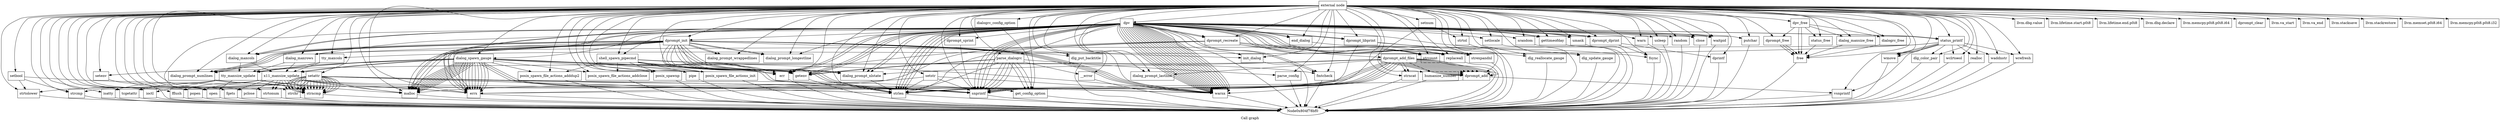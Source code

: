 digraph "Call graph" {
	label="Call graph";

	Node0x804f78380 [shape=record,label="{external node}"];
	Node0x804f78380 -> Node0x804f78b30;
	Node0x804f78380 -> Node0x804f79d30;
	Node0x804f78380 -> Node0x804f79d90;
	Node0x804f78380 -> Node0x804f79790;
	Node0x804f78380 -> Node0x804f797f0;
	Node0x804f78380 -> Node0x804f79bb0;
	Node0x804f78380 -> Node0x804f79c10;
	Node0x804f78380 -> Node0x804f79c70;
	Node0x804f78380 -> Node0x804f79cd0;
	Node0x804f78380 -> Node0x804f79df0;
	Node0x804f78380 -> Node0x804f79e50;
	Node0x804f78380 -> Node0x804f79850;
	Node0x804f78380 -> Node0x804f798b0;
	Node0x804f78380 -> Node0x804f79910;
	Node0x804f78380 -> Node0x804f79970;
	Node0x804f78380 -> Node0x804f799d0;
	Node0x804f78380 -> Node0x804f79a30;
	Node0x804f78380 -> Node0x804f79a90;
	Node0x804f78380 -> Node0x804f79af0;
	Node0x804f78380 -> Node0x804f79b50;
	Node0x804f78380 -> Node0x804f79eb0;
	Node0x804f78380 -> Node0x804f79f10;
	Node0x804f78380 -> Node0x804f79f70;
	Node0x804f78380 -> Node0x804f79fd0;
	Node0x804f78380 -> Node0x804fa9030;
	Node0x804f78380 -> Node0x804fa92d0;
	Node0x804f78380 -> Node0x804fa9090;
	Node0x804f78380 -> Node0x804fa90f0;
	Node0x804f78380 -> Node0x804fa9150;
	Node0x804f78380 -> Node0x804fa91b0;
	Node0x804f78380 -> Node0x804fa9210;
	Node0x804f78380 -> Node0x804fa9270;
	Node0x804f78380 -> Node0x804fa9330;
	Node0x804f78380 -> Node0x804fa9390;
	Node0x804f78380 -> Node0x804fa93f0;
	Node0x804f78380 -> Node0x804fa9450;
	Node0x804f78380 -> Node0x804fa94b0;
	Node0x804f78380 -> Node0x804fa9510;
	Node0x804f78380 -> Node0x804fa9570;
	Node0x804f78380 -> Node0x804fa95d0;
	Node0x804f78380 -> Node0x804fa9630;
	Node0x804f78380 -> Node0x804fa9690;
	Node0x804f78380 -> Node0x804fa96f0;
	Node0x804f78380 -> Node0x804fa9750;
	Node0x804f78380 -> Node0x804fa97b0;
	Node0x804f78380 -> Node0x804fa9870;
	Node0x804f78380 -> Node0x804fa98d0;
	Node0x804f78380 -> Node0x804fa99f0;
	Node0x804f78380 -> Node0x804fa9930;
	Node0x804f78380 -> Node0x804fa9990;
	Node0x804f78380 -> Node0x804fa9810;
	Node0x804f78380 -> Node0x804fa9a50;
	Node0x804f78380 -> Node0x804fa9ab0;
	Node0x804f78380 -> Node0x804fa9b10;
	Node0x804f78380 -> Node0x804fa9b70;
	Node0x804f78380 -> Node0x804fa9bd0;
	Node0x804f78380 -> Node0x804fa9c30;
	Node0x804f78380 -> Node0x804fa9c90;
	Node0x804f78380 -> Node0x804fa9d50;
	Node0x804f78380 -> Node0x804fa9cf0;
	Node0x804f78380 -> Node0x804fa9db0;
	Node0x804f78380 -> Node0x804fa9e10;
	Node0x804f78380 -> Node0x804fa9ed0;
	Node0x804f78380 -> Node0x804fa9f30;
	Node0x804f78380 -> Node0x804fa9f90;
	Node0x804f78380 -> Node0x804faa0b0;
	Node0x804f78380 -> Node0x804fa9ff0;
	Node0x804f78380 -> Node0x804faa050;
	Node0x804f78380 -> Node0x804faa110;
	Node0x804f78380 -> Node0x804faa170;
	Node0x804f78380 -> Node0x804faa1d0;
	Node0x804f78380 -> Node0x804faa230;
	Node0x804f78380 -> Node0x804faa290;
	Node0x804f78380 -> Node0x804faa2f0;
	Node0x804f78380 -> Node0x804faa350;
	Node0x804f78380 -> Node0x804faa3b0;
	Node0x804f78380 -> Node0x804faa410;
	Node0x804f78380 -> Node0x804faa470;
	Node0x804f78380 -> Node0x804faaa10;
	Node0x804f78380 -> Node0x804faa4d0;
	Node0x804f78380 -> Node0x804faa530;
	Node0x804f78380 -> Node0x804faa5f0;
	Node0x804f78380 -> Node0x804faaa70;
	Node0x804f78380 -> Node0x804faa650;
	Node0x804f78380 -> Node0x804faa6b0;
	Node0x804f78380 -> Node0x804faa710;
	Node0x804f78380 -> Node0x804faa7d0;
	Node0x804f78380 -> Node0x804faa830;
	Node0x804f78380 -> Node0x804faa890;
	Node0x804f78380 -> Node0x804faa8f0;
	Node0x804f78380 -> Node0x804faa950;
	Node0x804f78380 -> Node0x804faa9b0;
	Node0x804f78380 -> Node0x804faaad0;
	Node0x804f78380 -> Node0x804faa590;
	Node0x804f78380 -> Node0x804faab90;
	Node0x804f78380 -> Node0x804faabf0;
	Node0x804f78380 -> Node0x804faac50;
	Node0x804f78380 -> Node0x804faacb0;
	Node0x804f78380 -> Node0x804faad10;
	Node0x804f78380 -> Node0x804faad70;
	Node0x804f78380 -> Node0x804faab30;
	Node0x804f78380 -> Node0x804faa770;
	Node0x804f78b30 [shape=record,label="{dialog_maxrows}"];
	Node0x804f78b30 -> Node0x804f796d0;
	Node0x804f78b30 -> Node0x804f79730;
	Node0x804f796d0 [shape=record,label="{x11_maxsize_update}"];
	Node0x804f796d0 -> Node0x804f79790;
	Node0x804f796d0 -> Node0x804f797f0;
	Node0x804f796d0 -> Node0x804f79850;
	Node0x804f796d0 -> Node0x804f798b0;
	Node0x804f796d0 -> Node0x804f79910;
	Node0x804f796d0 -> Node0x804f79970;
	Node0x804f796d0 -> Node0x804f799d0;
	Node0x804f796d0 -> Node0x804f79a30;
	Node0x804f796d0 -> Node0x804f79a90;
	Node0x804f796d0 -> Node0x804f79af0;
	Node0x804f796d0 -> Node0x804f79af0;
	Node0x804f796d0 -> Node0x804f79af0;
	Node0x804f796d0 -> Node0x804f79b50;
	Node0x804f796d0 -> Node0x804f79b50;
	Node0x804f79730 [shape=record,label="{tty_maxsize_update}"];
	Node0x804f79730 -> Node0x804f79790;
	Node0x804f79730 -> Node0x804f797f0;
	Node0x804f79730 -> Node0x804f79bb0;
	Node0x804f79730 -> Node0x804f79c10;
	Node0x804f79730 -> Node0x804f79c70;
	Node0x804f79730 -> Node0x804f79cd0;
	Node0x804f79d30 [shape=record,label="{llvm.dbg.value}"];
	Node0x804f79d90 [shape=record,label="{llvm.lifetime.start.p0i8}"];
	Node0x804f79790 [shape=record,label="{malloc}"];
	Node0x804f79790 -> Node0x804f78bf0;
	Node0x804f797f0 [shape=record,label="{errx}"];
	Node0x804f797f0 -> Node0x804f78bf0;
	Node0x804f79bb0 [shape=record,label="{isatty}"];
	Node0x804f79bb0 -> Node0x804f78bf0;
	Node0x804f79c10 [shape=record,label="{open}"];
	Node0x804f79c10 -> Node0x804f78bf0;
	Node0x804f79c70 [shape=record,label="{tcgetattr}"];
	Node0x804f79c70 -> Node0x804f78bf0;
	Node0x804f79cd0 [shape=record,label="{ioctl}"];
	Node0x804f79cd0 -> Node0x804f78bf0;
	Node0x804f79df0 [shape=record,label="{llvm.lifetime.end.p0i8}"];
	Node0x804f79e50 [shape=record,label="{llvm.dbg.declare}"];
	Node0x804f79850 [shape=record,label="{snprintf}"];
	Node0x804f79850 -> Node0x804f78bf0;
	Node0x804f798b0 [shape=record,label="{fflush}"];
	Node0x804f798b0 -> Node0x804f78bf0;
	Node0x804f79910 [shape=record,label="{popen}"];
	Node0x804f79910 -> Node0x804f78bf0;
	Node0x804f79970 [shape=record,label="{warnx}"];
	Node0x804f79970 -> Node0x804f78bf0;
	Node0x804f799d0 [shape=record,label="{fgets}"];
	Node0x804f799d0 -> Node0x804f78bf0;
	Node0x804f79a30 [shape=record,label="{pclose}"];
	Node0x804f79a30 -> Node0x804f78bf0;
	Node0x804f79a90 [shape=record,label="{strncmp}"];
	Node0x804f79a90 -> Node0x804f78bf0;
	Node0x804f79af0 [shape=record,label="{strchr}"];
	Node0x804f79af0 -> Node0x804f78bf0;
	Node0x804f79b50 [shape=record,label="{strtonum}"];
	Node0x804f79b50 -> Node0x804f78bf0;
	Node0x804f79eb0 [shape=record,label="{dialog_maxcols}"];
	Node0x804f79eb0 -> Node0x804f796d0;
	Node0x804f79eb0 -> Node0x804f79730;
	Node0x804f79f10 [shape=record,label="{tty_maxcols}"];
	Node0x804f79f10 -> Node0x804f796d0;
	Node0x804f79f10 -> Node0x804f79730;
	Node0x804f79f70 [shape=record,label="{dialog_spawn_gauge}"];
	Node0x804f79f70 -> Node0x804f79fd0;
	Node0x804f79f70 -> Node0x804f79850;
	Node0x804f79f70 -> Node0x804fa9030;
	Node0x804f79f70 -> Node0x804f796d0;
	Node0x804f79f70 -> Node0x804f79730;
	Node0x804f79f70 -> Node0x804f796d0;
	Node0x804f79f70 -> Node0x804f79730;
	Node0x804f79f70 -> Node0x804f79790;
	Node0x804f79f70 -> Node0x804f797f0;
	Node0x804f79f70 -> Node0x804f797f0;
	Node0x804f79f70 -> Node0x804f79790;
	Node0x804f79f70 -> Node0x804f797f0;
	Node0x804f79f70 -> Node0x804f79790;
	Node0x804f79f70 -> Node0x804f797f0;
	Node0x804f79f70 -> Node0x804f79790;
	Node0x804f79f70 -> Node0x804f797f0;
	Node0x804f79f70 -> Node0x804f79790;
	Node0x804f79f70 -> Node0x804f797f0;
	Node0x804f79f70 -> Node0x804f79790;
	Node0x804f79f70 -> Node0x804f797f0;
	Node0x804f79f70 -> Node0x804f79790;
	Node0x804f79f70 -> Node0x804f797f0;
	Node0x804f79f70 -> Node0x804f79790;
	Node0x804f79f70 -> Node0x804f797f0;
	Node0x804f79f70 -> Node0x804f79850;
	Node0x804f79f70 -> Node0x804f79790;
	Node0x804f79f70 -> Node0x804f797f0;
	Node0x804f79f70 -> Node0x804f79850;
	Node0x804f79f70 -> Node0x804fa9090;
	Node0x804f79f70 -> Node0x804fa90f0;
	Node0x804f79f70 -> Node0x804fa9150;
	Node0x804f79f70 -> Node0x804fa91b0;
	Node0x804f79f70 -> Node0x804fa9210;
	Node0x804f79f70 -> Node0x804fa9270;
	Node0x804f79f70 -> Node0x804fa90f0;
	Node0x804f79fd0 [shape=record,label="{getenv}"];
	Node0x804f79fd0 -> Node0x804f78bf0;
	Node0x804fa9030 [shape=record,label="{setenv}"];
	Node0x804fa9030 -> Node0x804f78bf0;
	Node0x804fa92d0 [shape=record,label="{llvm.memcpy.p0i8.p0i8.i64}"];
	Node0x804fa9090 [shape=record,label="{pipe}"];
	Node0x804fa9090 -> Node0x804f78bf0;
	Node0x804fa90f0 [shape=record,label="{err}"];
	Node0x804fa90f0 -> Node0x804f78bf0;
	Node0x804fa9150 [shape=record,label="{posix_spawn_file_actions_init}"];
	Node0x804fa9150 -> Node0x804f78bf0;
	Node0x804fa91b0 [shape=record,label="{posix_spawn_file_actions_adddup2}"];
	Node0x804fa91b0 -> Node0x804f78bf0;
	Node0x804fa9210 [shape=record,label="{posix_spawn_file_actions_addclose}"];
	Node0x804fa9210 -> Node0x804f78bf0;
	Node0x804fa9270 [shape=record,label="{posix_spawnp}"];
	Node0x804fa9270 -> Node0x804f78bf0;
	Node0x804fa9330 [shape=record,label="{dialog_prompt_numlines}"];
	Node0x804fa9330 -> Node0x804f79a90;
	Node0x804fa9330 -> Node0x804f79a90;
	Node0x804fa9390 [shape=record,label="{dialog_prompt_longestline}"];
	Node0x804fa93f0 [shape=record,label="{dialog_prompt_lastline}"];
	Node0x804fa9930 [shape=record,label="{strtolower}"];
	Node0x804fa9930 -> Node0x804f78bf0;
	Node0x804fa9450 [shape=record,label="{dialog_prompt_wrappedlines}"];
	Node0x804fa94b0 [shape=record,label="{dialog_prompt_nlstate}"];
	Node0x804fa94b0 -> Node0x804fa9510;
	Node0x804fa9510 [shape=record,label="{strlen}"];
	Node0x804fa9510 -> Node0x804f78bf0;
	Node0x804fa9570 [shape=record,label="{dialog_maxsize_free}"];
	Node0x804fa9570 -> Node0x804fa95d0;
	Node0x804fa95d0 [shape=record,label="{free}"];
	Node0x804fa95d0 -> Node0x804f78bf0;
	Node0x804fa9630 [shape=record,label="{parse_dialogrc}"];
	Node0x804fa9630 -> Node0x804f79fd0;
	Node0x804fa9630 -> Node0x804f79850;
	Node0x804fa9630 -> Node0x804f79fd0;
	Node0x804fa9630 -> Node0x804f79850;
	Node0x804fa9630 -> Node0x804fa9510;
	Node0x804fa9630 -> Node0x804f79850;
	Node0x804fa9630 -> Node0x804fa9690;
	Node0x804fa9630 -> Node0x804fa96f0;
	Node0x804fa9630 -> Node0x804fa9750;
	Node0x804fa9630 -> Node0x804fa9750;
	Node0x804fa9630 -> Node0x804fa9750;
	Node0x804fa9630 -> Node0x804f79850;
	Node0x804fa9690 [shape=record,label="{__error}"];
	Node0x804fa9690 -> Node0x804f78bf0;
	Node0x804fa96f0 [shape=record,label="{parse_config}"];
	Node0x804fa96f0 -> Node0x804f78bf0;
	Node0x804fa9750 [shape=record,label="{get_config_option}"];
	Node0x804fa9750 -> Node0x804f78bf0;
	Node0x804fa97b0 [shape=record,label="{setnum}"];
	Node0x804fa97b0 -> Node0x804f79970;
	Node0x804fa97b0 -> Node0x804fa9810;
	Node0x804fa9870 [shape=record,label="{setstr}"];
	Node0x804fa9870 -> Node0x804f79970;
	Node0x804fa9870 -> Node0x804f79790;
	Node0x804fa9870 -> Node0x804f79850;
	Node0x804fa9870 -> Node0x804fa9510;
	Node0x804fa98d0 [shape=record,label="{setbool}"];
	Node0x804fa98d0 -> Node0x804f79970;
	Node0x804fa98d0 -> Node0x804fa9930;
	Node0x804fa98d0 -> Node0x804fa9990;
	Node0x804fa99f0 [shape=record,label="{setattr}"];
	Node0x804fa99f0 -> Node0x804f79970;
	Node0x804fa99f0 -> Node0x804f79790;
	Node0x804fa99f0 -> Node0x804fa9750;
	Node0x804fa99f0 -> Node0x804f79850;
	Node0x804fa99f0 -> Node0x804fa9930;
	Node0x804fa99f0 -> Node0x804f79a90;
	Node0x804fa99f0 -> Node0x804f79a90;
	Node0x804fa99f0 -> Node0x804f79a90;
	Node0x804fa99f0 -> Node0x804f79a90;
	Node0x804fa99f0 -> Node0x804f79a90;
	Node0x804fa99f0 -> Node0x804f79a90;
	Node0x804fa99f0 -> Node0x804f79a90;
	Node0x804fa99f0 -> Node0x804f79a90;
	Node0x804fa99f0 -> Node0x804f79af0;
	Node0x804fa99f0 -> Node0x804f79a90;
	Node0x804fa99f0 -> Node0x804f79a90;
	Node0x804fa99f0 -> Node0x804f79a90;
	Node0x804fa99f0 -> Node0x804f79a90;
	Node0x804fa99f0 -> Node0x804f79a90;
	Node0x804fa99f0 -> Node0x804f79a90;
	Node0x804fa99f0 -> Node0x804f79a90;
	Node0x804fa99f0 -> Node0x804f79a90;
	Node0x804fa99f0 -> Node0x804f79af0;
	Node0x804fa99f0 -> Node0x804fa9510;
	Node0x804fa99f0 -> Node0x804fa9990;
	Node0x804fa99f0 -> Node0x804f79a90;
	Node0x804fa99f0 -> Node0x804fa9510;
	Node0x804fa9990 [shape=record,label="{strcmp}"];
	Node0x804fa9990 -> Node0x804f78bf0;
	Node0x804fa9810 [shape=record,label="{strtol}"];
	Node0x804fa9810 -> Node0x804f78bf0;
	Node0x804fa9a50 [shape=record,label="{dialogrc_config_option}"];
	Node0x804fa9a50 -> Node0x804fa9750;
	Node0x804fa9ab0 [shape=record,label="{dialogrc_free}"];
	Node0x804fa9ab0 -> Node0x804fa95d0;
	Node0x804fa9b10 [shape=record,label="{dprompt_init}"];
	Node0x804fa9b10 -> Node0x804fa9b70;
	Node0x804fa9b10 -> Node0x804fa9bd0;
	Node0x804fa9b10 -> Node0x804f78b30;
	Node0x804fa9b10 -> Node0x804fa9330;
	Node0x804fa9b10 -> Node0x804f79970;
	Node0x804fa9b10 -> Node0x804fa94b0;
	Node0x804fa9b10 -> Node0x804fa94b0;
	Node0x804fa9b10 -> Node0x804fa9330;
	Node0x804fa9b10 -> Node0x804fa9330;
	Node0x804fa9b10 -> Node0x804fa94b0;
	Node0x804fa9b10 -> Node0x804fa9330;
	Node0x804fa9b10 -> Node0x804f79970;
	Node0x804fa9b10 -> Node0x804fa9390;
	Node0x804fa9b10 -> Node0x804fa9390;
	Node0x804fa9b10 -> Node0x804f79eb0;
	Node0x804fa9b10 -> Node0x804fa9450;
	Node0x804fa9b10 -> Node0x804fa9450;
	Node0x804fa9b10 -> Node0x804f79970;
	Node0x804fa9b10 -> Node0x804f79fd0;
	Node0x804fa9b10 -> Node0x804fa9510;
	Node0x804fa9b10 -> Node0x804f79790;
	Node0x804fa9b10 -> Node0x804f797f0;
	Node0x804fa9b10 -> Node0x804f79fd0;
	Node0x804fa9b10 -> Node0x804fa9510;
	Node0x804fa9b10 -> Node0x804f79790;
	Node0x804fa9b10 -> Node0x804f797f0;
	Node0x804fa9b10 -> Node0x804f79fd0;
	Node0x804fa9b10 -> Node0x804fa9510;
	Node0x804fa9b10 -> Node0x804f79790;
	Node0x804fa9b10 -> Node0x804f797f0;
	Node0x804fa9b10 -> Node0x804f79970;
	Node0x804fa9b70 [shape=record,label="{init_dialog}"];
	Node0x804fa9b70 -> Node0x804f78bf0;
	Node0x804fa9bd0 [shape=record,label="{dlg_put_backtitle}"];
	Node0x804fa9bd0 -> Node0x804f78bf0;
	Node0x804fa9c30 [shape=record,label="{dprompt_clear}"];
	Node0x804fa9c90 [shape=record,label="{dprompt_add}"];
	Node0x804fa9c90 -> Node0x804fa9cf0;
	Node0x804fa9c90 -> Node0x804f797f0;
	Node0x804fa9d50 [shape=record,label="{llvm.va_start}"];
	Node0x804fa9cf0 [shape=record,label="{vsnprintf}"];
	Node0x804fa9cf0 -> Node0x804f78bf0;
	Node0x804fa9db0 [shape=record,label="{llvm.va_end}"];
	Node0x804fa9e10 [shape=record,label="{dprompt_recreate}"];
	Node0x804fa9e10 -> Node0x804fa9e70;
	Node0x804fa9e10 -> Node0x804fa9510;
	Node0x804fa9e10 -> Node0x804fa9ed0;
	Node0x804fa9e10 -> Node0x804f797f0;
	Node0x804fa9e10 -> Node0x804fa9f30;
	Node0x804fa9e10 -> Node0x804fa90f0;
	Node0x804fa9e10 -> Node0x804fa9f90;
	Node0x804fa9e70 [shape=record,label="{dprompt_add_files}"];
	Node0x804fa9e70 -> Node0x804f79850;
	Node0x804fa9e70 -> Node0x804fa9ff0;
	Node0x804fa9e70 -> Node0x804fa9ff0;
	Node0x804fa9e70 -> Node0x804f79850;
	Node0x804fa9e70 -> Node0x804fa94b0;
	Node0x804fa9e70 -> Node0x804fa9330;
	Node0x804fa9e70 -> Node0x804fa93f0;
	Node0x804fa9e70 -> Node0x804fa9c90;
	Node0x804fa9e70 -> Node0x804f79850;
	Node0x804fa9e70 -> Node0x804fa9510;
	Node0x804fa9e70 -> Node0x804f79850;
	Node0x804fa9e70 -> Node0x804fa9c90;
	Node0x804fa9e70 -> Node0x804fa9c90;
	Node0x804fa9e70 -> Node0x804fa9c90;
	Node0x804fa9e70 -> Node0x804fa9c90;
	Node0x804fa9e70 -> Node0x804fa9c90;
	Node0x804fa9e70 -> Node0x804fa9c90;
	Node0x804fa9e70 -> Node0x804faa050;
	Node0x804fa9e70 -> Node0x804fa9510;
	Node0x804fa9e70 -> Node0x804fa9c90;
	Node0x804fa9e70 -> Node0x804fa9c90;
	Node0x804fa9e70 -> Node0x804f79850;
	Node0x804fa9e70 -> Node0x804fa9510;
	Node0x804fa9e70 -> Node0x804fa9c90;
	Node0x804fa9e70 -> Node0x804fa9c90;
	Node0x804fa9e70 -> Node0x804fa9c90;
	Node0x804fa9e70 -> Node0x804fa9c90;
	Node0x804fa9e70 -> Node0x804fa9c90;
	Node0x804fa9e70 -> Node0x804fa9c90;
	Node0x804fa9ed0 [shape=record,label="{strcount}"];
	Node0x804fa9ed0 -> Node0x804f78bf0;
	Node0x804fa9f30 [shape=record,label="{replaceall}"];
	Node0x804fa9f30 -> Node0x804f78bf0;
	Node0x804fa9f90 [shape=record,label="{strexpandnl}"];
	Node0x804fa9f90 -> Node0x804f78bf0;
	Node0x804faa0b0 [shape=record,label="{llvm.stacksave}"];
	Node0x804fa9ff0 [shape=record,label="{strncat}"];
	Node0x804fa9ff0 -> Node0x804f78bf0;
	Node0x804faa050 [shape=record,label="{humanize_number}"];
	Node0x804faa050 -> Node0x804f78bf0;
	Node0x804faa110 [shape=record,label="{llvm.stackrestore}"];
	Node0x804faa170 [shape=record,label="{dprompt_sprint}"];
	Node0x804faa170 -> Node0x804f79850;
	Node0x804faa1d0 [shape=record,label="{dprompt_dprint}"];
	Node0x804faa1d0 -> Node0x804faa230;
	Node0x804faa1d0 -> Node0x804faa290;
	Node0x804faa230 [shape=record,label="{dprintf}"];
	Node0x804faa230 -> Node0x804f78bf0;
	Node0x804faa290 [shape=record,label="{fsync}"];
	Node0x804faa290 -> Node0x804f78bf0;
	Node0x804faa2f0 [shape=record,label="{dprompt_libprint}"];
	Node0x804faa2f0 -> Node0x804f79850;
	Node0x804faa2f0 -> Node0x804faa350;
	Node0x804faa2f0 -> Node0x804faa3b0;
	Node0x804faa350 [shape=record,label="{dlg_reallocate_gauge}"];
	Node0x804faa350 -> Node0x804f78bf0;
	Node0x804faa3b0 [shape=record,label="{dlg_update_gauge}"];
	Node0x804faa3b0 -> Node0x804f78bf0;
	Node0x804faa410 [shape=record,label="{dprompt_free}"];
	Node0x804faa410 -> Node0x804fa95d0;
	Node0x804faa410 -> Node0x804fa95d0;
	Node0x804faa410 -> Node0x804fa95d0;
	Node0x804faa470 [shape=record,label="{dpv}"];
	Node0x804faa470 -> Node0x804f79790;
	Node0x804faa470 -> Node0x804f79850;
	Node0x804faa470 -> Node0x804f79790;
	Node0x804faa470 -> Node0x804f79850;
	Node0x804faa470 -> Node0x804fa94b0;
	Node0x804faa470 -> Node0x804f79eb0;
	Node0x804faa470 -> Node0x804fa9f90;
	Node0x804faa470 -> Node0x804fa93f0;
	Node0x804faa470 -> Node0x804fa94b0;
	Node0x804faa470 -> Node0x804fa9390;
	Node0x804faa470 -> Node0x804f79970;
	Node0x804faa470 -> Node0x804fa9630;
	Node0x804faa470 -> Node0x804f79970;
	Node0x804faa470 -> Node0x804f79970;
	Node0x804faa470 -> Node0x804f79970;
	Node0x804faa470 -> Node0x804f79970;
	Node0x804faa470 -> Node0x804fa9b70;
	Node0x804faa470 -> Node0x804faa4d0;
	Node0x804faa470 -> Node0x804f79970;
	Node0x804faa470 -> Node0x804f79970;
	Node0x804faa470 -> Node0x804f79970;
	Node0x804faa470 -> Node0x804f79970;
	Node0x804faa470 -> Node0x804f79fd0;
	Node0x804faa470 -> Node0x804f79970;
	Node0x804faa470 -> Node0x804f79970;
	Node0x804faa470 -> Node0x804f78b30;
	Node0x804faa470 -> Node0x804f79eb0;
	Node0x804faa470 -> Node0x804f79970;
	Node0x804faa470 -> Node0x804fa9510;
	Node0x804faa470 -> Node0x804fa9510;
	Node0x804faa470 -> Node0x804fa9ed0;
	Node0x804faa470 -> Node0x804f797f0;
	Node0x804faa470 -> Node0x804fa9f30;
	Node0x804faa470 -> Node0x804fa90f0;
	Node0x804faa470 -> Node0x804fa9f90;
	Node0x804faa470 -> Node0x804fa9510;
	Node0x804faa470 -> Node0x804fa9ed0;
	Node0x804faa470 -> Node0x804f797f0;
	Node0x804faa470 -> Node0x804fa9f30;
	Node0x804faa470 -> Node0x804fa90f0;
	Node0x804faa470 -> Node0x804fa9f90;
	Node0x804faa470 -> Node0x804f79970;
	Node0x804faa470 -> Node0x804f79970;
	Node0x804faa470 -> Node0x804f79970;
	Node0x804faa470 -> Node0x804fa9b10;
	Node0x804faa470 -> Node0x804f79fd0;
	Node0x804faa470 -> Node0x804f79fd0;
	Node0x804faa470 -> Node0x804faa530;
	Node0x804faa470 -> Node0x804fa9e10;
	Node0x804faa470 -> Node0x804faa590;
	Node0x804faa470 -> Node0x804faa2f0;
	Node0x804faa470 -> Node0x804faa170;
	Node0x804faa470 -> Node0x804f79f70;
	Node0x804faa470 -> Node0x804faa1d0;
	Node0x804faa470 -> Node0x804faa5f0;
	Node0x804faa470 -> Node0x804fa9510;
	Node0x804faa470 -> Node0x804fa9510;
	Node0x804faa470 -> Node0x804faa650;
	Node0x804faa470 -> Node0x804f79970;
	Node0x804faa470 -> Node0x804f79970;
	Node0x804faa470 -> Node0x804faa6b0;
	Node0x804faa470 -> Node0x804faa710;
	Node0x804faa470 -> Node0x804faa710;
	Node0x804faa470 -> Node0x804faa770;
	Node0x804faa470 -> Node0x804faa650;
	Node0x804faa470 -> Node0x804f79850;
	Node0x804faa470 -> Node0x804f79850;
	Node0x804faa470 -> Node0x804f79970;
	Node0x804faa470 -> Node0x804f79c10;
	Node0x804faa470 -> Node0x804faa7d0;
	Node0x804faa470 -> Node0x804faa830;
	Node0x804faa470 -> Node0x804faa890;
	Node0x804faa470 -> Node0x804f78bf0;
	Node0x804faa470 -> Node0x804faa6b0;
	Node0x804faa470 -> Node0x804fa9e10;
	Node0x804faa470 -> Node0x804faa2f0;
	Node0x804faa470 -> Node0x804faa1d0;
	Node0x804faa470 -> Node0x804faa290;
	Node0x804faa470 -> Node0x804faa590;
	Node0x804faa470 -> Node0x804faa8f0;
	Node0x804faa470 -> Node0x804faa950;
	Node0x804faa470 -> Node0x804faa4d0;
	Node0x804faa470 -> Node0x804faa8f0;
	Node0x804faa470 -> Node0x804faa950;
	Node0x804faa470 -> Node0x804faa9b0;
	Node0x804faa470 -> Node0x804f79970;
	Node0x804faaa10 [shape=record,label="{llvm.memset.p0i8.i64}"];
	Node0x804faa4d0 [shape=record,label="{end_dialog}"];
	Node0x804faa4d0 -> Node0x804f78bf0;
	Node0x804faa530 [shape=record,label="{setlocale}"];
	Node0x804faa530 -> Node0x804f78bf0;
	Node0x804faa5f0 [shape=record,label="{srandom}"];
	Node0x804faa5f0 -> Node0x804f78bf0;
	Node0x804faaa70 [shape=record,label="{llvm.memcpy.p0i8.p0i8.i32}"];
	Node0x804faa650 [shape=record,label="{fmtcheck}"];
	Node0x804faa650 -> Node0x804f78bf0;
	Node0x804faa6b0 [shape=record,label="{gettimeofday}"];
	Node0x804faa6b0 -> Node0x804f78bf0;
	Node0x804faa710 [shape=record,label="{umask}"];
	Node0x804faa710 -> Node0x804f78bf0;
	Node0x804faa7d0 [shape=record,label="{warn}"];
	Node0x804faa7d0 -> Node0x804f78bf0;
	Node0x804faa830 [shape=record,label="{usleep}"];
	Node0x804faa830 -> Node0x804f78bf0;
	Node0x804faa890 [shape=record,label="{random}"];
	Node0x804faa890 -> Node0x804f78bf0;
	Node0x804faa8f0 [shape=record,label="{close}"];
	Node0x804faa8f0 -> Node0x804f78bf0;
	Node0x804faa950 [shape=record,label="{waitpid}"];
	Node0x804faa950 -> Node0x804f78bf0;
	Node0x804faa9b0 [shape=record,label="{putchar}"];
	Node0x804faa9b0 -> Node0x804f78bf0;
	Node0x804faaad0 [shape=record,label="{dpv_free}"];
	Node0x804faaad0 -> Node0x804fa9ab0;
	Node0x804faaad0 -> Node0x804faa410;
	Node0x804faaad0 -> Node0x804fa9570;
	Node0x804faaad0 -> Node0x804fa95d0;
	Node0x804faaad0 -> Node0x804fa95d0;
	Node0x804faaad0 -> Node0x804faab30;
	Node0x804faa590 [shape=record,label="{status_printf}"];
	Node0x804faa590 -> Node0x804faab90;
	Node0x804faa590 -> Node0x804f78b30;
	Node0x804faa590 -> Node0x804f79f10;
	Node0x804faa590 -> Node0x804faabf0;
	Node0x804faa590 -> Node0x804faac50;
	Node0x804faa590 -> Node0x804faacb0;
	Node0x804faa590 -> Node0x804fa9cf0;
	Node0x804faa590 -> Node0x804faabf0;
	Node0x804faa590 -> Node0x804faad10;
	Node0x804faa590 -> Node0x804faabf0;
	Node0x804faa590 -> Node0x804faad70;
	Node0x804faab90 [shape=record,label="{dlg_color_pair}"];
	Node0x804faab90 -> Node0x804f78bf0;
	Node0x804faabf0 [shape=record,label="{wmove}"];
	Node0x804faabf0 -> Node0x804f78bf0;
	Node0x804faac50 [shape=record,label="{wclrtoeol}"];
	Node0x804faac50 -> Node0x804f78bf0;
	Node0x804faacb0 [shape=record,label="{realloc}"];
	Node0x804faacb0 -> Node0x804f78bf0;
	Node0x804faad10 [shape=record,label="{waddnstr}"];
	Node0x804faad10 -> Node0x804f78bf0;
	Node0x804faad70 [shape=record,label="{wrefresh}"];
	Node0x804faad70 -> Node0x804f78bf0;
	Node0x804faab30 [shape=record,label="{status_free}"];
	Node0x804faab30 -> Node0x804fa95d0;
	Node0x804faa770 [shape=record,label="{shell_spawn_pipecmd}"];
	Node0x804faa770 -> Node0x804faa650;
	Node0x804faa770 -> Node0x804f79850;
	Node0x804faa770 -> Node0x804f79850;
	Node0x804faa770 -> Node0x804f79970;
	Node0x804faa770 -> Node0x804fa9090;
	Node0x804faa770 -> Node0x804fa90f0;
	Node0x804faa770 -> Node0x804fa9150;
	Node0x804faa770 -> Node0x804fa91b0;
	Node0x804faa770 -> Node0x804fa9210;
	Node0x804faa770 -> Node0x804fa9270;
	Node0x804faa770 -> Node0x804fa90f0;
}
